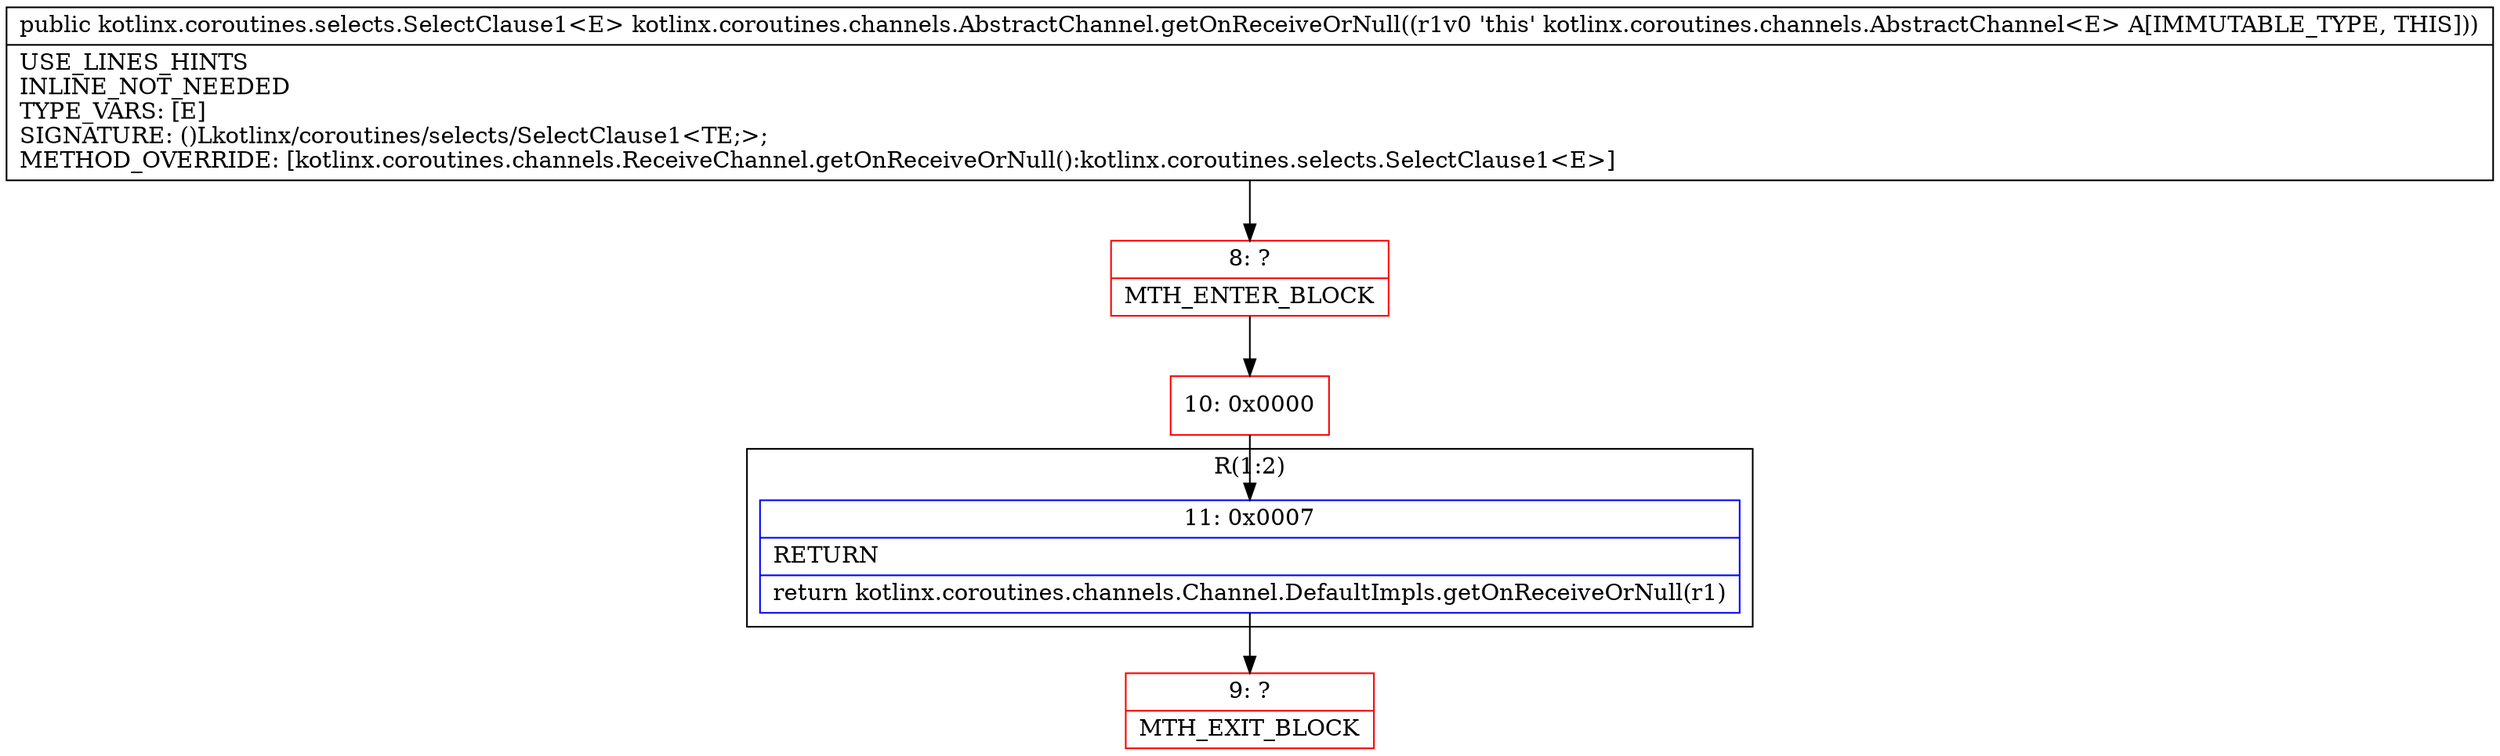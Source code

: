 digraph "CFG forkotlinx.coroutines.channels.AbstractChannel.getOnReceiveOrNull()Lkotlinx\/coroutines\/selects\/SelectClause1;" {
subgraph cluster_Region_291013454 {
label = "R(1:2)";
node [shape=record,color=blue];
Node_11 [shape=record,label="{11\:\ 0x0007|RETURN\l|return kotlinx.coroutines.channels.Channel.DefaultImpls.getOnReceiveOrNull(r1)\l}"];
}
Node_8 [shape=record,color=red,label="{8\:\ ?|MTH_ENTER_BLOCK\l}"];
Node_10 [shape=record,color=red,label="{10\:\ 0x0000}"];
Node_9 [shape=record,color=red,label="{9\:\ ?|MTH_EXIT_BLOCK\l}"];
MethodNode[shape=record,label="{public kotlinx.coroutines.selects.SelectClause1\<E\> kotlinx.coroutines.channels.AbstractChannel.getOnReceiveOrNull((r1v0 'this' kotlinx.coroutines.channels.AbstractChannel\<E\> A[IMMUTABLE_TYPE, THIS]))  | USE_LINES_HINTS\lINLINE_NOT_NEEDED\lTYPE_VARS: [E]\lSIGNATURE: ()Lkotlinx\/coroutines\/selects\/SelectClause1\<TE;\>;\lMETHOD_OVERRIDE: [kotlinx.coroutines.channels.ReceiveChannel.getOnReceiveOrNull():kotlinx.coroutines.selects.SelectClause1\<E\>]\l}"];
MethodNode -> Node_8;Node_11 -> Node_9;
Node_8 -> Node_10;
Node_10 -> Node_11;
}

